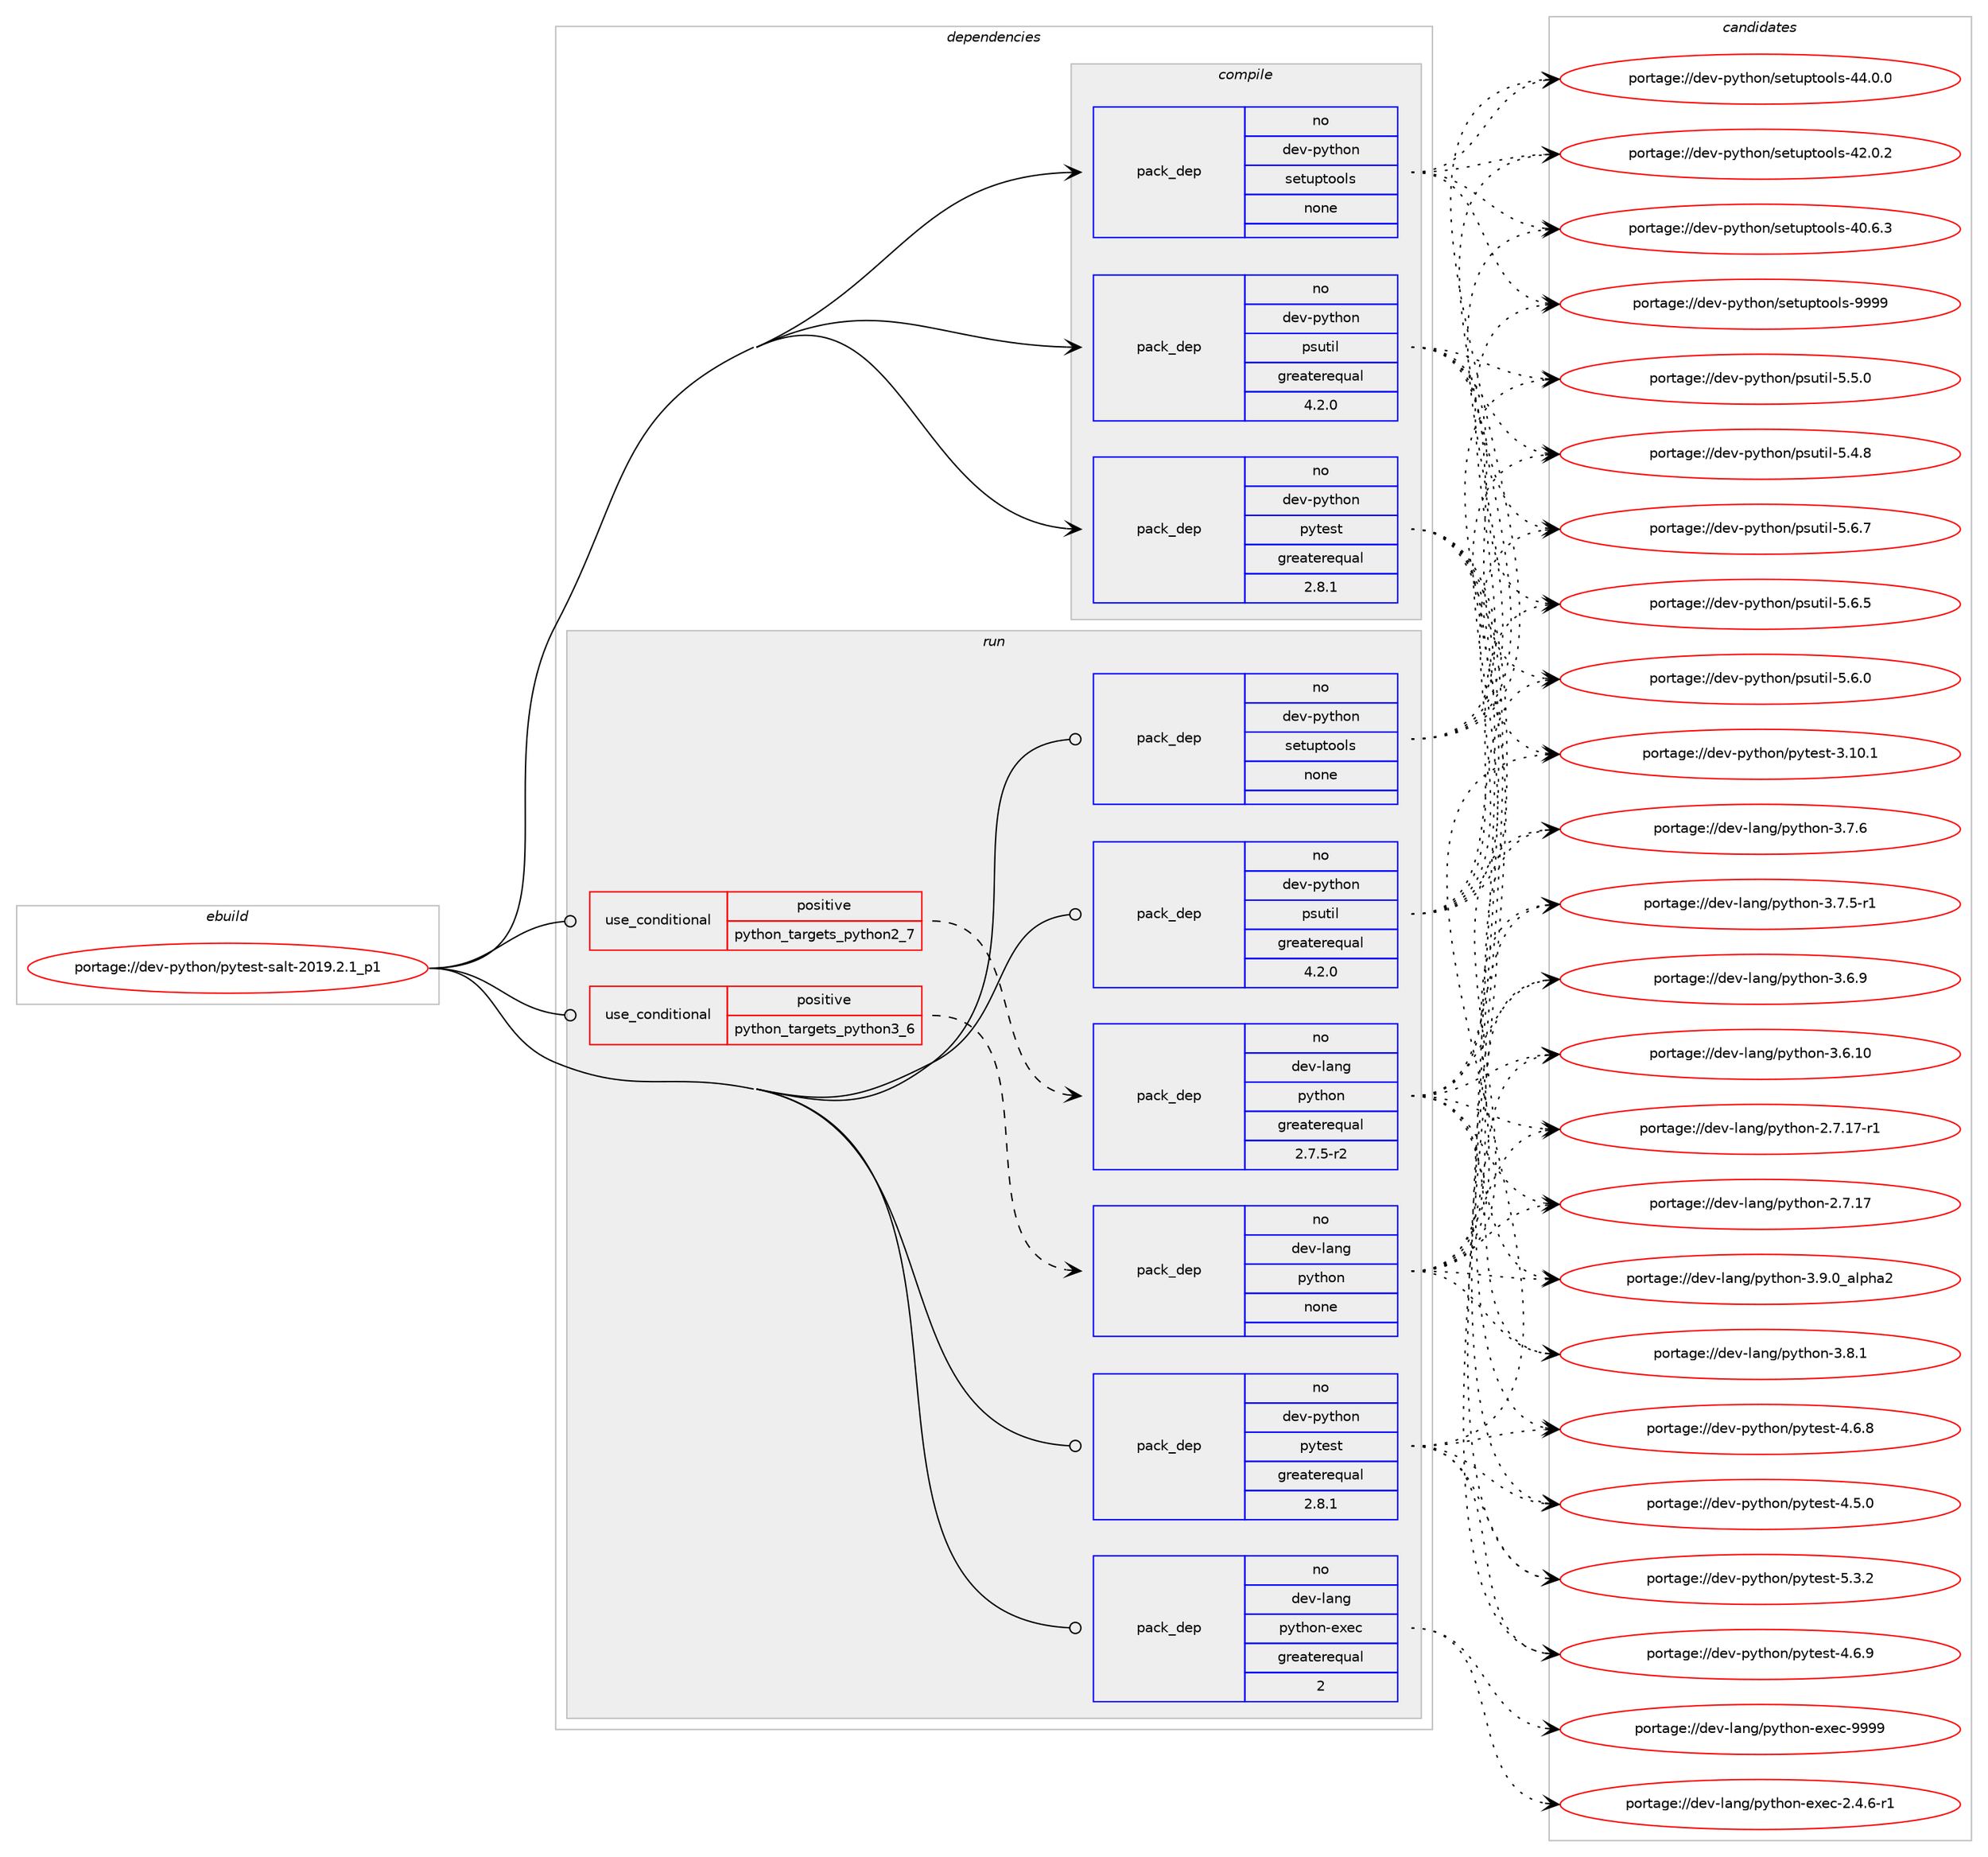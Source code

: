 digraph prolog {

# *************
# Graph options
# *************

newrank=true;
concentrate=true;
compound=true;
graph [rankdir=LR,fontname=Helvetica,fontsize=10,ranksep=1.5];#, ranksep=2.5, nodesep=0.2];
edge  [arrowhead=vee];
node  [fontname=Helvetica,fontsize=10];

# **********
# The ebuild
# **********

subgraph cluster_leftcol {
color=gray;
rank=same;
label=<<i>ebuild</i>>;
id [label="portage://dev-python/pytest-salt-2019.2.1_p1", color=red, width=4, href="../dev-python/pytest-salt-2019.2.1_p1.svg"];
}

# ****************
# The dependencies
# ****************

subgraph cluster_midcol {
color=gray;
label=<<i>dependencies</i>>;
subgraph cluster_compile {
fillcolor="#eeeeee";
style=filled;
label=<<i>compile</i>>;
subgraph pack320690 {
dependency433768 [label=<<TABLE BORDER="0" CELLBORDER="1" CELLSPACING="0" CELLPADDING="4" WIDTH="220"><TR><TD ROWSPAN="6" CELLPADDING="30">pack_dep</TD></TR><TR><TD WIDTH="110">no</TD></TR><TR><TD>dev-python</TD></TR><TR><TD>psutil</TD></TR><TR><TD>greaterequal</TD></TR><TR><TD>4.2.0</TD></TR></TABLE>>, shape=none, color=blue];
}
id:e -> dependency433768:w [weight=20,style="solid",arrowhead="vee"];
subgraph pack320691 {
dependency433769 [label=<<TABLE BORDER="0" CELLBORDER="1" CELLSPACING="0" CELLPADDING="4" WIDTH="220"><TR><TD ROWSPAN="6" CELLPADDING="30">pack_dep</TD></TR><TR><TD WIDTH="110">no</TD></TR><TR><TD>dev-python</TD></TR><TR><TD>pytest</TD></TR><TR><TD>greaterequal</TD></TR><TR><TD>2.8.1</TD></TR></TABLE>>, shape=none, color=blue];
}
id:e -> dependency433769:w [weight=20,style="solid",arrowhead="vee"];
subgraph pack320692 {
dependency433770 [label=<<TABLE BORDER="0" CELLBORDER="1" CELLSPACING="0" CELLPADDING="4" WIDTH="220"><TR><TD ROWSPAN="6" CELLPADDING="30">pack_dep</TD></TR><TR><TD WIDTH="110">no</TD></TR><TR><TD>dev-python</TD></TR><TR><TD>setuptools</TD></TR><TR><TD>none</TD></TR><TR><TD></TD></TR></TABLE>>, shape=none, color=blue];
}
id:e -> dependency433770:w [weight=20,style="solid",arrowhead="vee"];
}
subgraph cluster_compileandrun {
fillcolor="#eeeeee";
style=filled;
label=<<i>compile and run</i>>;
}
subgraph cluster_run {
fillcolor="#eeeeee";
style=filled;
label=<<i>run</i>>;
subgraph cond108157 {
dependency433771 [label=<<TABLE BORDER="0" CELLBORDER="1" CELLSPACING="0" CELLPADDING="4"><TR><TD ROWSPAN="3" CELLPADDING="10">use_conditional</TD></TR><TR><TD>positive</TD></TR><TR><TD>python_targets_python2_7</TD></TR></TABLE>>, shape=none, color=red];
subgraph pack320693 {
dependency433772 [label=<<TABLE BORDER="0" CELLBORDER="1" CELLSPACING="0" CELLPADDING="4" WIDTH="220"><TR><TD ROWSPAN="6" CELLPADDING="30">pack_dep</TD></TR><TR><TD WIDTH="110">no</TD></TR><TR><TD>dev-lang</TD></TR><TR><TD>python</TD></TR><TR><TD>greaterequal</TD></TR><TR><TD>2.7.5-r2</TD></TR></TABLE>>, shape=none, color=blue];
}
dependency433771:e -> dependency433772:w [weight=20,style="dashed",arrowhead="vee"];
}
id:e -> dependency433771:w [weight=20,style="solid",arrowhead="odot"];
subgraph cond108158 {
dependency433773 [label=<<TABLE BORDER="0" CELLBORDER="1" CELLSPACING="0" CELLPADDING="4"><TR><TD ROWSPAN="3" CELLPADDING="10">use_conditional</TD></TR><TR><TD>positive</TD></TR><TR><TD>python_targets_python3_6</TD></TR></TABLE>>, shape=none, color=red];
subgraph pack320694 {
dependency433774 [label=<<TABLE BORDER="0" CELLBORDER="1" CELLSPACING="0" CELLPADDING="4" WIDTH="220"><TR><TD ROWSPAN="6" CELLPADDING="30">pack_dep</TD></TR><TR><TD WIDTH="110">no</TD></TR><TR><TD>dev-lang</TD></TR><TR><TD>python</TD></TR><TR><TD>none</TD></TR><TR><TD></TD></TR></TABLE>>, shape=none, color=blue];
}
dependency433773:e -> dependency433774:w [weight=20,style="dashed",arrowhead="vee"];
}
id:e -> dependency433773:w [weight=20,style="solid",arrowhead="odot"];
subgraph pack320695 {
dependency433775 [label=<<TABLE BORDER="0" CELLBORDER="1" CELLSPACING="0" CELLPADDING="4" WIDTH="220"><TR><TD ROWSPAN="6" CELLPADDING="30">pack_dep</TD></TR><TR><TD WIDTH="110">no</TD></TR><TR><TD>dev-lang</TD></TR><TR><TD>python-exec</TD></TR><TR><TD>greaterequal</TD></TR><TR><TD>2</TD></TR></TABLE>>, shape=none, color=blue];
}
id:e -> dependency433775:w [weight=20,style="solid",arrowhead="odot"];
subgraph pack320696 {
dependency433776 [label=<<TABLE BORDER="0" CELLBORDER="1" CELLSPACING="0" CELLPADDING="4" WIDTH="220"><TR><TD ROWSPAN="6" CELLPADDING="30">pack_dep</TD></TR><TR><TD WIDTH="110">no</TD></TR><TR><TD>dev-python</TD></TR><TR><TD>psutil</TD></TR><TR><TD>greaterequal</TD></TR><TR><TD>4.2.0</TD></TR></TABLE>>, shape=none, color=blue];
}
id:e -> dependency433776:w [weight=20,style="solid",arrowhead="odot"];
subgraph pack320697 {
dependency433777 [label=<<TABLE BORDER="0" CELLBORDER="1" CELLSPACING="0" CELLPADDING="4" WIDTH="220"><TR><TD ROWSPAN="6" CELLPADDING="30">pack_dep</TD></TR><TR><TD WIDTH="110">no</TD></TR><TR><TD>dev-python</TD></TR><TR><TD>pytest</TD></TR><TR><TD>greaterequal</TD></TR><TR><TD>2.8.1</TD></TR></TABLE>>, shape=none, color=blue];
}
id:e -> dependency433777:w [weight=20,style="solid",arrowhead="odot"];
subgraph pack320698 {
dependency433778 [label=<<TABLE BORDER="0" CELLBORDER="1" CELLSPACING="0" CELLPADDING="4" WIDTH="220"><TR><TD ROWSPAN="6" CELLPADDING="30">pack_dep</TD></TR><TR><TD WIDTH="110">no</TD></TR><TR><TD>dev-python</TD></TR><TR><TD>setuptools</TD></TR><TR><TD>none</TD></TR><TR><TD></TD></TR></TABLE>>, shape=none, color=blue];
}
id:e -> dependency433778:w [weight=20,style="solid",arrowhead="odot"];
}
}

# **************
# The candidates
# **************

subgraph cluster_choices {
rank=same;
color=gray;
label=<<i>candidates</i>>;

subgraph choice320690 {
color=black;
nodesep=1;
choice1001011184511212111610411111047112115117116105108455346544655 [label="portage://dev-python/psutil-5.6.7", color=red, width=4,href="../dev-python/psutil-5.6.7.svg"];
choice1001011184511212111610411111047112115117116105108455346544653 [label="portage://dev-python/psutil-5.6.5", color=red, width=4,href="../dev-python/psutil-5.6.5.svg"];
choice1001011184511212111610411111047112115117116105108455346544648 [label="portage://dev-python/psutil-5.6.0", color=red, width=4,href="../dev-python/psutil-5.6.0.svg"];
choice1001011184511212111610411111047112115117116105108455346534648 [label="portage://dev-python/psutil-5.5.0", color=red, width=4,href="../dev-python/psutil-5.5.0.svg"];
choice1001011184511212111610411111047112115117116105108455346524656 [label="portage://dev-python/psutil-5.4.8", color=red, width=4,href="../dev-python/psutil-5.4.8.svg"];
dependency433768:e -> choice1001011184511212111610411111047112115117116105108455346544655:w [style=dotted,weight="100"];
dependency433768:e -> choice1001011184511212111610411111047112115117116105108455346544653:w [style=dotted,weight="100"];
dependency433768:e -> choice1001011184511212111610411111047112115117116105108455346544648:w [style=dotted,weight="100"];
dependency433768:e -> choice1001011184511212111610411111047112115117116105108455346534648:w [style=dotted,weight="100"];
dependency433768:e -> choice1001011184511212111610411111047112115117116105108455346524656:w [style=dotted,weight="100"];
}
subgraph choice320691 {
color=black;
nodesep=1;
choice1001011184511212111610411111047112121116101115116455346514650 [label="portage://dev-python/pytest-5.3.2", color=red, width=4,href="../dev-python/pytest-5.3.2.svg"];
choice1001011184511212111610411111047112121116101115116455246544657 [label="portage://dev-python/pytest-4.6.9", color=red, width=4,href="../dev-python/pytest-4.6.9.svg"];
choice1001011184511212111610411111047112121116101115116455246544656 [label="portage://dev-python/pytest-4.6.8", color=red, width=4,href="../dev-python/pytest-4.6.8.svg"];
choice1001011184511212111610411111047112121116101115116455246534648 [label="portage://dev-python/pytest-4.5.0", color=red, width=4,href="../dev-python/pytest-4.5.0.svg"];
choice100101118451121211161041111104711212111610111511645514649484649 [label="portage://dev-python/pytest-3.10.1", color=red, width=4,href="../dev-python/pytest-3.10.1.svg"];
dependency433769:e -> choice1001011184511212111610411111047112121116101115116455346514650:w [style=dotted,weight="100"];
dependency433769:e -> choice1001011184511212111610411111047112121116101115116455246544657:w [style=dotted,weight="100"];
dependency433769:e -> choice1001011184511212111610411111047112121116101115116455246544656:w [style=dotted,weight="100"];
dependency433769:e -> choice1001011184511212111610411111047112121116101115116455246534648:w [style=dotted,weight="100"];
dependency433769:e -> choice100101118451121211161041111104711212111610111511645514649484649:w [style=dotted,weight="100"];
}
subgraph choice320692 {
color=black;
nodesep=1;
choice10010111845112121116104111110471151011161171121161111111081154557575757 [label="portage://dev-python/setuptools-9999", color=red, width=4,href="../dev-python/setuptools-9999.svg"];
choice100101118451121211161041111104711510111611711211611111110811545525246484648 [label="portage://dev-python/setuptools-44.0.0", color=red, width=4,href="../dev-python/setuptools-44.0.0.svg"];
choice100101118451121211161041111104711510111611711211611111110811545525046484650 [label="portage://dev-python/setuptools-42.0.2", color=red, width=4,href="../dev-python/setuptools-42.0.2.svg"];
choice100101118451121211161041111104711510111611711211611111110811545524846544651 [label="portage://dev-python/setuptools-40.6.3", color=red, width=4,href="../dev-python/setuptools-40.6.3.svg"];
dependency433770:e -> choice10010111845112121116104111110471151011161171121161111111081154557575757:w [style=dotted,weight="100"];
dependency433770:e -> choice100101118451121211161041111104711510111611711211611111110811545525246484648:w [style=dotted,weight="100"];
dependency433770:e -> choice100101118451121211161041111104711510111611711211611111110811545525046484650:w [style=dotted,weight="100"];
dependency433770:e -> choice100101118451121211161041111104711510111611711211611111110811545524846544651:w [style=dotted,weight="100"];
}
subgraph choice320693 {
color=black;
nodesep=1;
choice10010111845108971101034711212111610411111045514657464895971081121049750 [label="portage://dev-lang/python-3.9.0_alpha2", color=red, width=4,href="../dev-lang/python-3.9.0_alpha2.svg"];
choice100101118451089711010347112121116104111110455146564649 [label="portage://dev-lang/python-3.8.1", color=red, width=4,href="../dev-lang/python-3.8.1.svg"];
choice100101118451089711010347112121116104111110455146554654 [label="portage://dev-lang/python-3.7.6", color=red, width=4,href="../dev-lang/python-3.7.6.svg"];
choice1001011184510897110103471121211161041111104551465546534511449 [label="portage://dev-lang/python-3.7.5-r1", color=red, width=4,href="../dev-lang/python-3.7.5-r1.svg"];
choice100101118451089711010347112121116104111110455146544657 [label="portage://dev-lang/python-3.6.9", color=red, width=4,href="../dev-lang/python-3.6.9.svg"];
choice10010111845108971101034711212111610411111045514654464948 [label="portage://dev-lang/python-3.6.10", color=red, width=4,href="../dev-lang/python-3.6.10.svg"];
choice100101118451089711010347112121116104111110455046554649554511449 [label="portage://dev-lang/python-2.7.17-r1", color=red, width=4,href="../dev-lang/python-2.7.17-r1.svg"];
choice10010111845108971101034711212111610411111045504655464955 [label="portage://dev-lang/python-2.7.17", color=red, width=4,href="../dev-lang/python-2.7.17.svg"];
dependency433772:e -> choice10010111845108971101034711212111610411111045514657464895971081121049750:w [style=dotted,weight="100"];
dependency433772:e -> choice100101118451089711010347112121116104111110455146564649:w [style=dotted,weight="100"];
dependency433772:e -> choice100101118451089711010347112121116104111110455146554654:w [style=dotted,weight="100"];
dependency433772:e -> choice1001011184510897110103471121211161041111104551465546534511449:w [style=dotted,weight="100"];
dependency433772:e -> choice100101118451089711010347112121116104111110455146544657:w [style=dotted,weight="100"];
dependency433772:e -> choice10010111845108971101034711212111610411111045514654464948:w [style=dotted,weight="100"];
dependency433772:e -> choice100101118451089711010347112121116104111110455046554649554511449:w [style=dotted,weight="100"];
dependency433772:e -> choice10010111845108971101034711212111610411111045504655464955:w [style=dotted,weight="100"];
}
subgraph choice320694 {
color=black;
nodesep=1;
choice10010111845108971101034711212111610411111045514657464895971081121049750 [label="portage://dev-lang/python-3.9.0_alpha2", color=red, width=4,href="../dev-lang/python-3.9.0_alpha2.svg"];
choice100101118451089711010347112121116104111110455146564649 [label="portage://dev-lang/python-3.8.1", color=red, width=4,href="../dev-lang/python-3.8.1.svg"];
choice100101118451089711010347112121116104111110455146554654 [label="portage://dev-lang/python-3.7.6", color=red, width=4,href="../dev-lang/python-3.7.6.svg"];
choice1001011184510897110103471121211161041111104551465546534511449 [label="portage://dev-lang/python-3.7.5-r1", color=red, width=4,href="../dev-lang/python-3.7.5-r1.svg"];
choice100101118451089711010347112121116104111110455146544657 [label="portage://dev-lang/python-3.6.9", color=red, width=4,href="../dev-lang/python-3.6.9.svg"];
choice10010111845108971101034711212111610411111045514654464948 [label="portage://dev-lang/python-3.6.10", color=red, width=4,href="../dev-lang/python-3.6.10.svg"];
choice100101118451089711010347112121116104111110455046554649554511449 [label="portage://dev-lang/python-2.7.17-r1", color=red, width=4,href="../dev-lang/python-2.7.17-r1.svg"];
choice10010111845108971101034711212111610411111045504655464955 [label="portage://dev-lang/python-2.7.17", color=red, width=4,href="../dev-lang/python-2.7.17.svg"];
dependency433774:e -> choice10010111845108971101034711212111610411111045514657464895971081121049750:w [style=dotted,weight="100"];
dependency433774:e -> choice100101118451089711010347112121116104111110455146564649:w [style=dotted,weight="100"];
dependency433774:e -> choice100101118451089711010347112121116104111110455146554654:w [style=dotted,weight="100"];
dependency433774:e -> choice1001011184510897110103471121211161041111104551465546534511449:w [style=dotted,weight="100"];
dependency433774:e -> choice100101118451089711010347112121116104111110455146544657:w [style=dotted,weight="100"];
dependency433774:e -> choice10010111845108971101034711212111610411111045514654464948:w [style=dotted,weight="100"];
dependency433774:e -> choice100101118451089711010347112121116104111110455046554649554511449:w [style=dotted,weight="100"];
dependency433774:e -> choice10010111845108971101034711212111610411111045504655464955:w [style=dotted,weight="100"];
}
subgraph choice320695 {
color=black;
nodesep=1;
choice10010111845108971101034711212111610411111045101120101994557575757 [label="portage://dev-lang/python-exec-9999", color=red, width=4,href="../dev-lang/python-exec-9999.svg"];
choice10010111845108971101034711212111610411111045101120101994550465246544511449 [label="portage://dev-lang/python-exec-2.4.6-r1", color=red, width=4,href="../dev-lang/python-exec-2.4.6-r1.svg"];
dependency433775:e -> choice10010111845108971101034711212111610411111045101120101994557575757:w [style=dotted,weight="100"];
dependency433775:e -> choice10010111845108971101034711212111610411111045101120101994550465246544511449:w [style=dotted,weight="100"];
}
subgraph choice320696 {
color=black;
nodesep=1;
choice1001011184511212111610411111047112115117116105108455346544655 [label="portage://dev-python/psutil-5.6.7", color=red, width=4,href="../dev-python/psutil-5.6.7.svg"];
choice1001011184511212111610411111047112115117116105108455346544653 [label="portage://dev-python/psutil-5.6.5", color=red, width=4,href="../dev-python/psutil-5.6.5.svg"];
choice1001011184511212111610411111047112115117116105108455346544648 [label="portage://dev-python/psutil-5.6.0", color=red, width=4,href="../dev-python/psutil-5.6.0.svg"];
choice1001011184511212111610411111047112115117116105108455346534648 [label="portage://dev-python/psutil-5.5.0", color=red, width=4,href="../dev-python/psutil-5.5.0.svg"];
choice1001011184511212111610411111047112115117116105108455346524656 [label="portage://dev-python/psutil-5.4.8", color=red, width=4,href="../dev-python/psutil-5.4.8.svg"];
dependency433776:e -> choice1001011184511212111610411111047112115117116105108455346544655:w [style=dotted,weight="100"];
dependency433776:e -> choice1001011184511212111610411111047112115117116105108455346544653:w [style=dotted,weight="100"];
dependency433776:e -> choice1001011184511212111610411111047112115117116105108455346544648:w [style=dotted,weight="100"];
dependency433776:e -> choice1001011184511212111610411111047112115117116105108455346534648:w [style=dotted,weight="100"];
dependency433776:e -> choice1001011184511212111610411111047112115117116105108455346524656:w [style=dotted,weight="100"];
}
subgraph choice320697 {
color=black;
nodesep=1;
choice1001011184511212111610411111047112121116101115116455346514650 [label="portage://dev-python/pytest-5.3.2", color=red, width=4,href="../dev-python/pytest-5.3.2.svg"];
choice1001011184511212111610411111047112121116101115116455246544657 [label="portage://dev-python/pytest-4.6.9", color=red, width=4,href="../dev-python/pytest-4.6.9.svg"];
choice1001011184511212111610411111047112121116101115116455246544656 [label="portage://dev-python/pytest-4.6.8", color=red, width=4,href="../dev-python/pytest-4.6.8.svg"];
choice1001011184511212111610411111047112121116101115116455246534648 [label="portage://dev-python/pytest-4.5.0", color=red, width=4,href="../dev-python/pytest-4.5.0.svg"];
choice100101118451121211161041111104711212111610111511645514649484649 [label="portage://dev-python/pytest-3.10.1", color=red, width=4,href="../dev-python/pytest-3.10.1.svg"];
dependency433777:e -> choice1001011184511212111610411111047112121116101115116455346514650:w [style=dotted,weight="100"];
dependency433777:e -> choice1001011184511212111610411111047112121116101115116455246544657:w [style=dotted,weight="100"];
dependency433777:e -> choice1001011184511212111610411111047112121116101115116455246544656:w [style=dotted,weight="100"];
dependency433777:e -> choice1001011184511212111610411111047112121116101115116455246534648:w [style=dotted,weight="100"];
dependency433777:e -> choice100101118451121211161041111104711212111610111511645514649484649:w [style=dotted,weight="100"];
}
subgraph choice320698 {
color=black;
nodesep=1;
choice10010111845112121116104111110471151011161171121161111111081154557575757 [label="portage://dev-python/setuptools-9999", color=red, width=4,href="../dev-python/setuptools-9999.svg"];
choice100101118451121211161041111104711510111611711211611111110811545525246484648 [label="portage://dev-python/setuptools-44.0.0", color=red, width=4,href="../dev-python/setuptools-44.0.0.svg"];
choice100101118451121211161041111104711510111611711211611111110811545525046484650 [label="portage://dev-python/setuptools-42.0.2", color=red, width=4,href="../dev-python/setuptools-42.0.2.svg"];
choice100101118451121211161041111104711510111611711211611111110811545524846544651 [label="portage://dev-python/setuptools-40.6.3", color=red, width=4,href="../dev-python/setuptools-40.6.3.svg"];
dependency433778:e -> choice10010111845112121116104111110471151011161171121161111111081154557575757:w [style=dotted,weight="100"];
dependency433778:e -> choice100101118451121211161041111104711510111611711211611111110811545525246484648:w [style=dotted,weight="100"];
dependency433778:e -> choice100101118451121211161041111104711510111611711211611111110811545525046484650:w [style=dotted,weight="100"];
dependency433778:e -> choice100101118451121211161041111104711510111611711211611111110811545524846544651:w [style=dotted,weight="100"];
}
}

}
